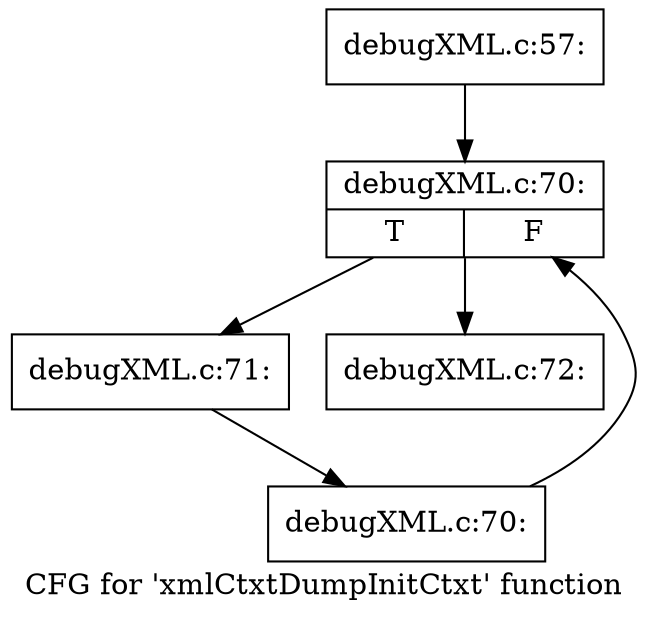 digraph "CFG for 'xmlCtxtDumpInitCtxt' function" {
	label="CFG for 'xmlCtxtDumpInitCtxt' function";

	Node0x4a0dba0 [shape=record,label="{debugXML.c:57:}"];
	Node0x4a0dba0 -> Node0x4a874a0;
	Node0x4a874a0 [shape=record,label="{debugXML.c:70:|{<s0>T|<s1>F}}"];
	Node0x4a874a0 -> Node0x4a877a0;
	Node0x4a874a0 -> Node0x4a87300;
	Node0x4a877a0 [shape=record,label="{debugXML.c:71:}"];
	Node0x4a877a0 -> Node0x4a87710;
	Node0x4a87710 [shape=record,label="{debugXML.c:70:}"];
	Node0x4a87710 -> Node0x4a874a0;
	Node0x4a87300 [shape=record,label="{debugXML.c:72:}"];
}
